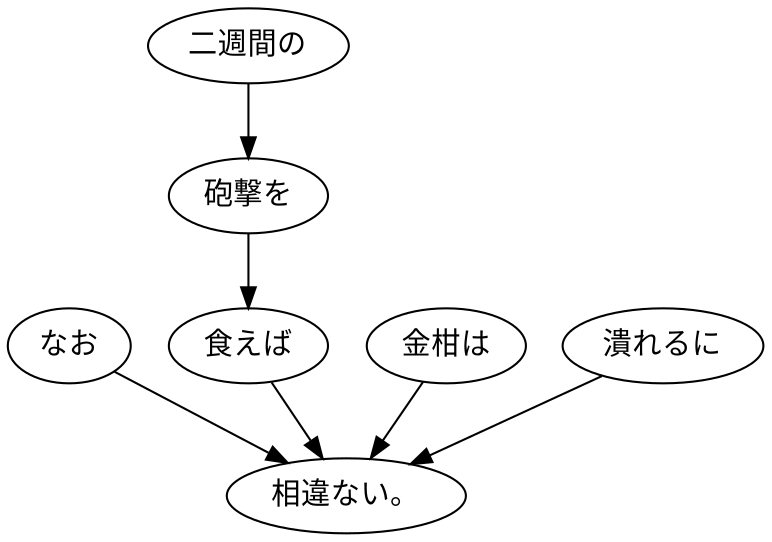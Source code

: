 digraph graph4956 {
	node0 [label="なお"];
	node1 [label="二週間の"];
	node2 [label="砲撃を"];
	node3 [label="食えば"];
	node4 [label="金柑は"];
	node5 [label="潰れるに"];
	node6 [label="相違ない。"];
	node0 -> node6;
	node1 -> node2;
	node2 -> node3;
	node3 -> node6;
	node4 -> node6;
	node5 -> node6;
}
